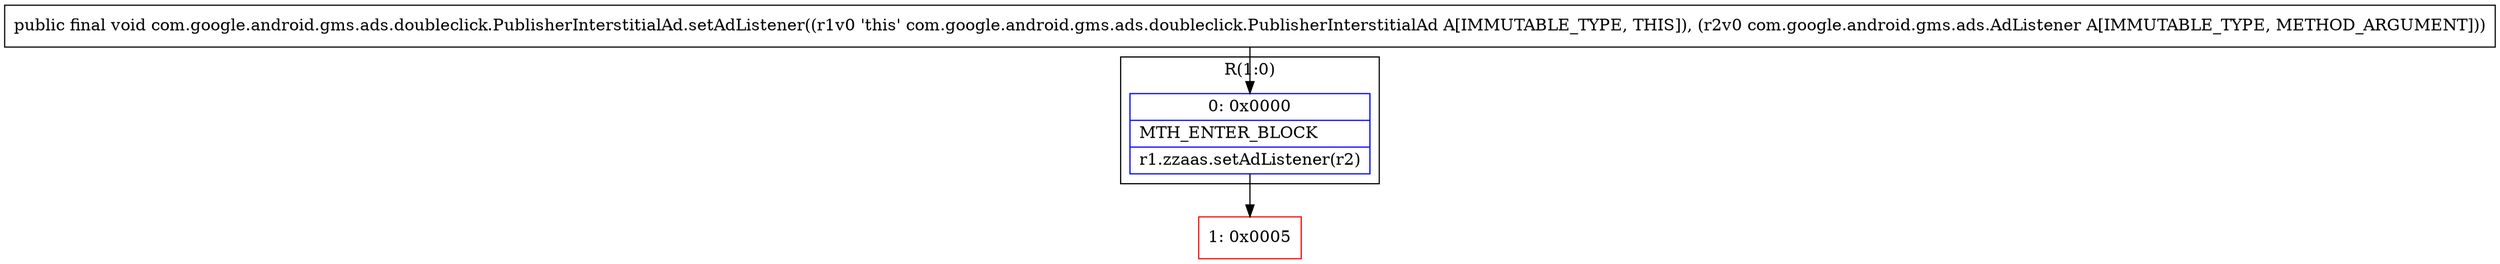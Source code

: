 digraph "CFG forcom.google.android.gms.ads.doubleclick.PublisherInterstitialAd.setAdListener(Lcom\/google\/android\/gms\/ads\/AdListener;)V" {
subgraph cluster_Region_60901696 {
label = "R(1:0)";
node [shape=record,color=blue];
Node_0 [shape=record,label="{0\:\ 0x0000|MTH_ENTER_BLOCK\l|r1.zzaas.setAdListener(r2)\l}"];
}
Node_1 [shape=record,color=red,label="{1\:\ 0x0005}"];
MethodNode[shape=record,label="{public final void com.google.android.gms.ads.doubleclick.PublisherInterstitialAd.setAdListener((r1v0 'this' com.google.android.gms.ads.doubleclick.PublisherInterstitialAd A[IMMUTABLE_TYPE, THIS]), (r2v0 com.google.android.gms.ads.AdListener A[IMMUTABLE_TYPE, METHOD_ARGUMENT])) }"];
MethodNode -> Node_0;
Node_0 -> Node_1;
}

